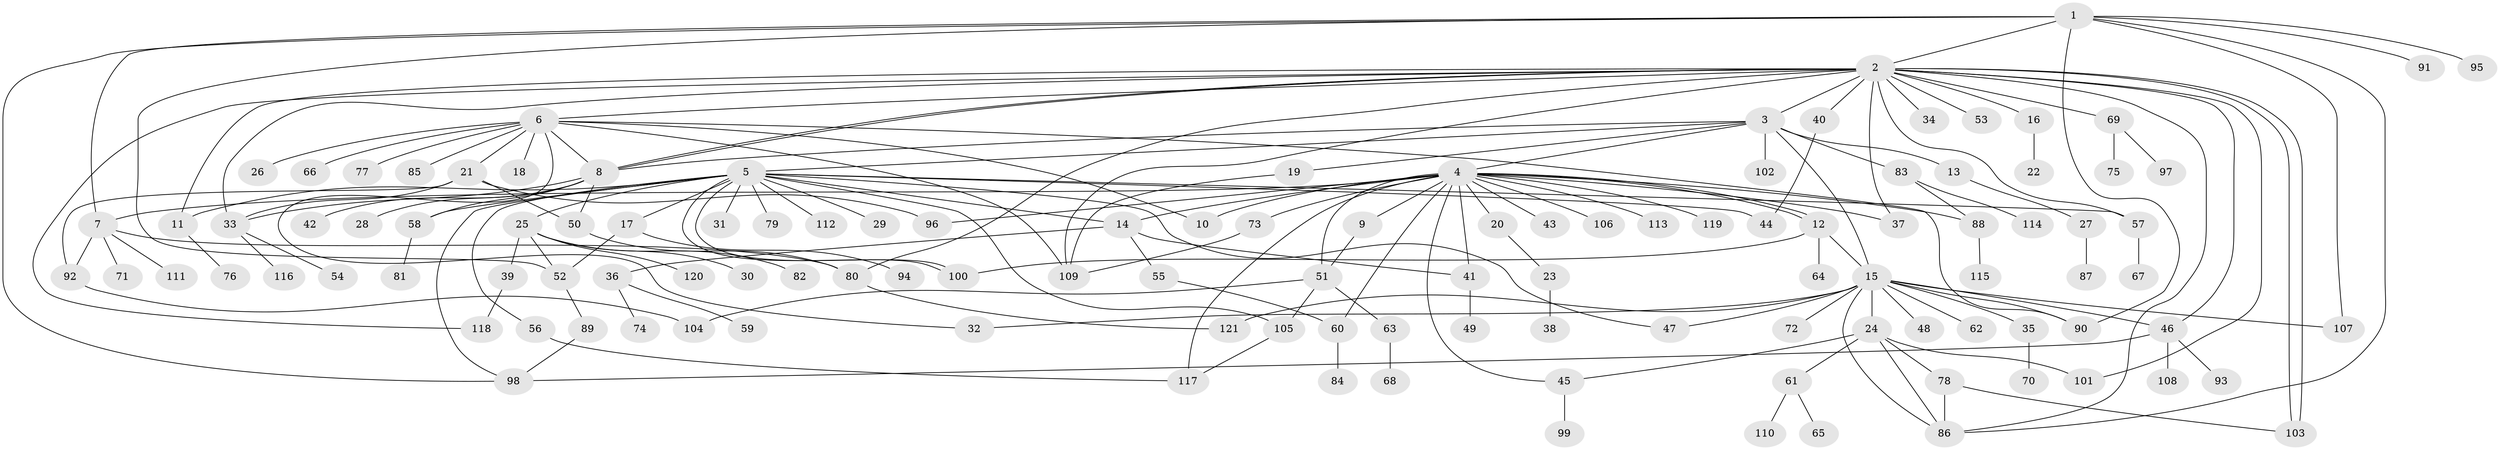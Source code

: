// coarse degree distribution, {13: 0.027777777777777776, 1: 0.8888888888888888, 22: 0.027777777777777776, 3: 0.027777777777777776, 2: 0.027777777777777776}
// Generated by graph-tools (version 1.1) at 2025/50/03/04/25 21:50:40]
// undirected, 121 vertices, 174 edges
graph export_dot {
graph [start="1"]
  node [color=gray90,style=filled];
  1;
  2;
  3;
  4;
  5;
  6;
  7;
  8;
  9;
  10;
  11;
  12;
  13;
  14;
  15;
  16;
  17;
  18;
  19;
  20;
  21;
  22;
  23;
  24;
  25;
  26;
  27;
  28;
  29;
  30;
  31;
  32;
  33;
  34;
  35;
  36;
  37;
  38;
  39;
  40;
  41;
  42;
  43;
  44;
  45;
  46;
  47;
  48;
  49;
  50;
  51;
  52;
  53;
  54;
  55;
  56;
  57;
  58;
  59;
  60;
  61;
  62;
  63;
  64;
  65;
  66;
  67;
  68;
  69;
  70;
  71;
  72;
  73;
  74;
  75;
  76;
  77;
  78;
  79;
  80;
  81;
  82;
  83;
  84;
  85;
  86;
  87;
  88;
  89;
  90;
  91;
  92;
  93;
  94;
  95;
  96;
  97;
  98;
  99;
  100;
  101;
  102;
  103;
  104;
  105;
  106;
  107;
  108;
  109;
  110;
  111;
  112;
  113;
  114;
  115;
  116;
  117;
  118;
  119;
  120;
  121;
  1 -- 2;
  1 -- 7;
  1 -- 52;
  1 -- 86;
  1 -- 90;
  1 -- 91;
  1 -- 95;
  1 -- 98;
  1 -- 107;
  2 -- 3;
  2 -- 6;
  2 -- 8;
  2 -- 8;
  2 -- 11;
  2 -- 16;
  2 -- 33;
  2 -- 34;
  2 -- 37;
  2 -- 40;
  2 -- 46;
  2 -- 53;
  2 -- 57;
  2 -- 69;
  2 -- 80;
  2 -- 86;
  2 -- 101;
  2 -- 103;
  2 -- 103;
  2 -- 109;
  2 -- 118;
  3 -- 4;
  3 -- 5;
  3 -- 8;
  3 -- 13;
  3 -- 15;
  3 -- 19;
  3 -- 83;
  3 -- 102;
  4 -- 7;
  4 -- 9;
  4 -- 10;
  4 -- 12;
  4 -- 12;
  4 -- 14;
  4 -- 20;
  4 -- 37;
  4 -- 41;
  4 -- 43;
  4 -- 45;
  4 -- 51;
  4 -- 60;
  4 -- 73;
  4 -- 88;
  4 -- 96;
  4 -- 106;
  4 -- 113;
  4 -- 117;
  4 -- 119;
  5 -- 11;
  5 -- 14;
  5 -- 17;
  5 -- 25;
  5 -- 29;
  5 -- 31;
  5 -- 44;
  5 -- 47;
  5 -- 56;
  5 -- 57;
  5 -- 58;
  5 -- 79;
  5 -- 98;
  5 -- 100;
  5 -- 100;
  5 -- 105;
  5 -- 112;
  6 -- 8;
  6 -- 10;
  6 -- 18;
  6 -- 21;
  6 -- 26;
  6 -- 32;
  6 -- 66;
  6 -- 77;
  6 -- 85;
  6 -- 90;
  6 -- 109;
  7 -- 71;
  7 -- 80;
  7 -- 92;
  7 -- 111;
  8 -- 28;
  8 -- 33;
  8 -- 42;
  8 -- 50;
  8 -- 58;
  9 -- 51;
  11 -- 76;
  12 -- 15;
  12 -- 64;
  12 -- 100;
  13 -- 27;
  14 -- 36;
  14 -- 41;
  14 -- 55;
  15 -- 24;
  15 -- 32;
  15 -- 35;
  15 -- 46;
  15 -- 47;
  15 -- 48;
  15 -- 62;
  15 -- 72;
  15 -- 86;
  15 -- 90;
  15 -- 107;
  15 -- 121;
  16 -- 22;
  17 -- 52;
  17 -- 94;
  19 -- 109;
  20 -- 23;
  21 -- 33;
  21 -- 50;
  21 -- 92;
  21 -- 96;
  23 -- 38;
  24 -- 45;
  24 -- 61;
  24 -- 78;
  24 -- 86;
  24 -- 101;
  25 -- 30;
  25 -- 39;
  25 -- 52;
  25 -- 82;
  25 -- 120;
  27 -- 87;
  33 -- 54;
  33 -- 116;
  35 -- 70;
  36 -- 59;
  36 -- 74;
  39 -- 118;
  40 -- 44;
  41 -- 49;
  45 -- 99;
  46 -- 93;
  46 -- 98;
  46 -- 108;
  50 -- 80;
  51 -- 63;
  51 -- 104;
  51 -- 105;
  52 -- 89;
  55 -- 60;
  56 -- 117;
  57 -- 67;
  58 -- 81;
  60 -- 84;
  61 -- 65;
  61 -- 110;
  63 -- 68;
  69 -- 75;
  69 -- 97;
  73 -- 109;
  78 -- 86;
  78 -- 103;
  80 -- 121;
  83 -- 88;
  83 -- 114;
  88 -- 115;
  89 -- 98;
  92 -- 104;
  105 -- 117;
}
